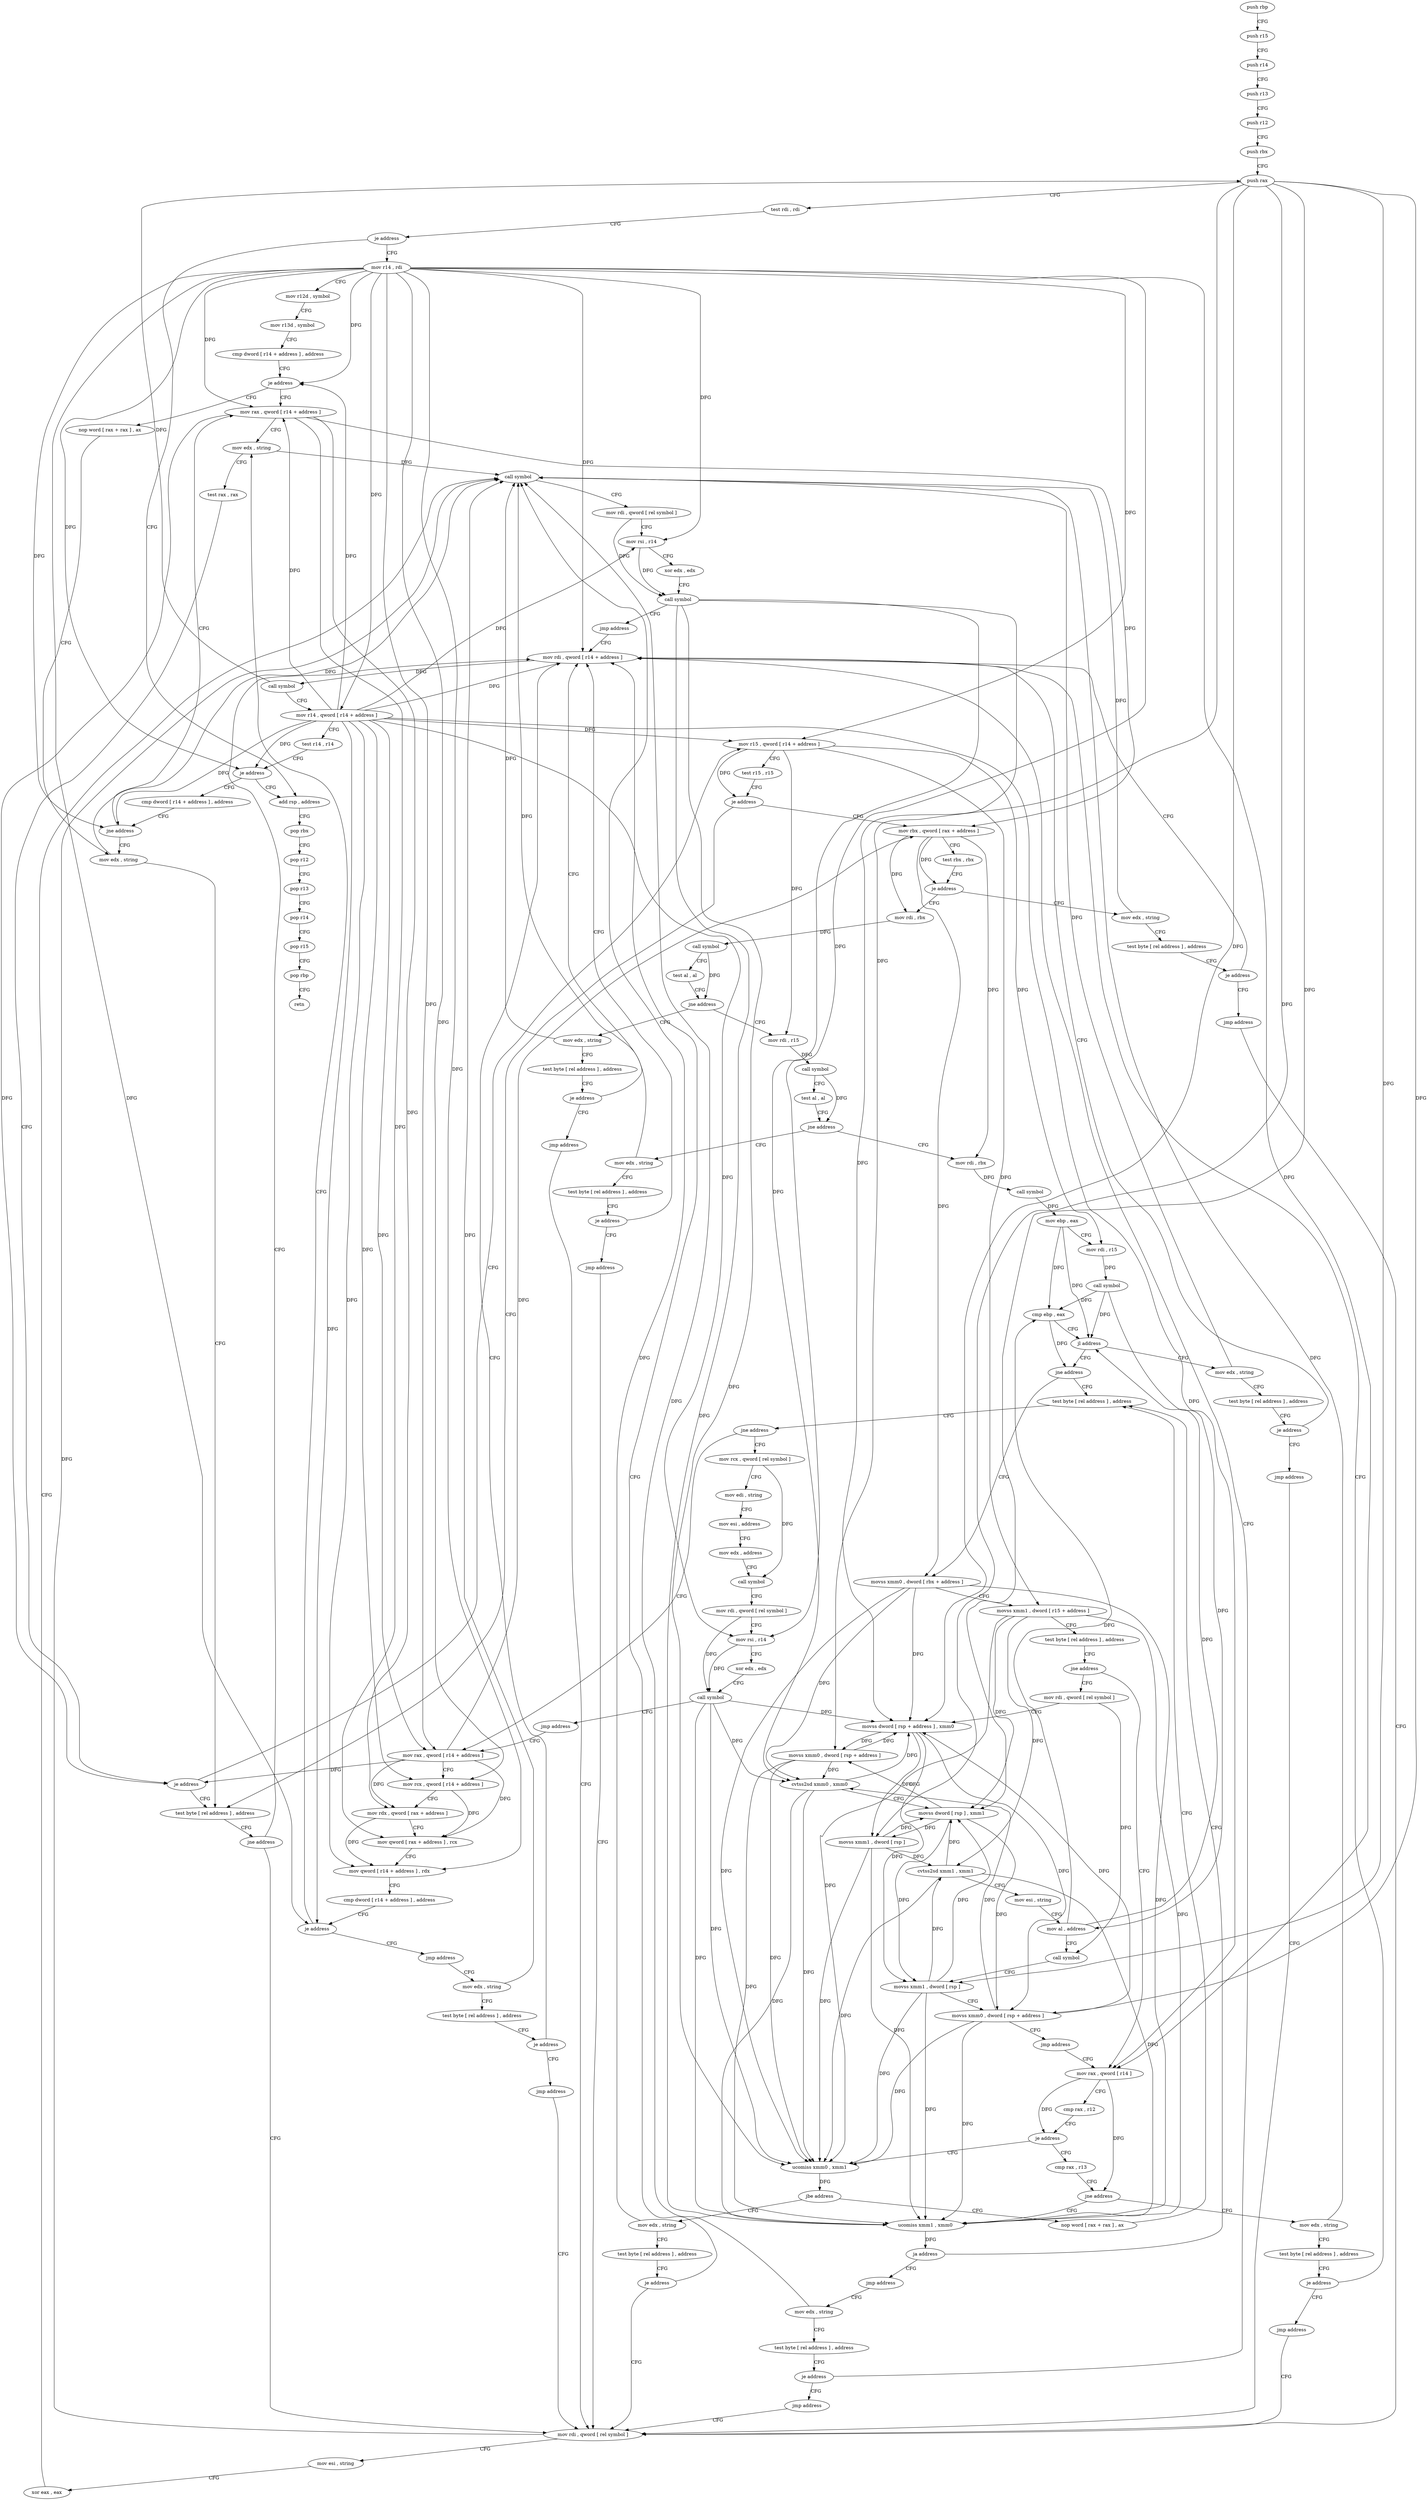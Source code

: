 digraph "func" {
"4224928" [label = "push rbp" ]
"4224929" [label = "push r15" ]
"4224931" [label = "push r14" ]
"4224933" [label = "push r13" ]
"4224935" [label = "push r12" ]
"4224937" [label = "push rbx" ]
"4224938" [label = "push rax" ]
"4224939" [label = "test rdi , rdi" ]
"4224942" [label = "je address" ]
"4225573" [label = "add rsp , address" ]
"4224948" [label = "mov r14 , rdi" ]
"4225577" [label = "pop rbx" ]
"4225578" [label = "pop r12" ]
"4225580" [label = "pop r13" ]
"4225582" [label = "pop r14" ]
"4225584" [label = "pop r15" ]
"4225586" [label = "pop rbp" ]
"4225587" [label = "retn" ]
"4224951" [label = "mov r12d , symbol" ]
"4224957" [label = "mov r13d , symbol" ]
"4224963" [label = "cmp dword [ r14 + address ] , address" ]
"4224968" [label = "je address" ]
"4225029" [label = "mov rax , qword [ r14 + address ]" ]
"4224970" [label = "nop word [ rax + rax ] , ax" ]
"4225036" [label = "mov edx , string" ]
"4224976" [label = "mov edx , string" ]
"4224981" [label = "test byte [ rel address ] , address" ]
"4224988" [label = "jne address" ]
"4225532" [label = "mov rdi , qword [ rel symbol ]" ]
"4224994" [label = "mov rdi , qword [ r14 + address ]" ]
"4225046" [label = "mov r15 , qword [ r14 + address ]" ]
"4225053" [label = "test r15 , r15" ]
"4225056" [label = "je address" ]
"4225058" [label = "mov rbx , qword [ rax + address ]" ]
"4225539" [label = "mov esi , string" ]
"4225544" [label = "xor eax , eax" ]
"4225546" [label = "call symbol" ]
"4225551" [label = "mov rdi , qword [ rel symbol ]" ]
"4225558" [label = "mov rsi , r14" ]
"4225561" [label = "xor edx , edx" ]
"4225563" [label = "call symbol" ]
"4225568" [label = "jmp address" ]
"4225001" [label = "call symbol" ]
"4225006" [label = "mov r14 , qword [ r14 + address ]" ]
"4225013" [label = "test r14 , r14" ]
"4225016" [label = "je address" ]
"4225022" [label = "cmp dword [ r14 + address ] , address" ]
"4225065" [label = "test rbx , rbx" ]
"4225068" [label = "je address" ]
"4225371" [label = "mov edx , string" ]
"4225074" [label = "mov rdi , rbx" ]
"4225027" [label = "jne address" ]
"4225376" [label = "test byte [ rel address ] , address" ]
"4225383" [label = "je address" ]
"4225389" [label = "jmp address" ]
"4225077" [label = "call symbol" ]
"4225082" [label = "test al , al" ]
"4225084" [label = "jne address" ]
"4225394" [label = "mov edx , string" ]
"4225090" [label = "mov rdi , r15" ]
"4225399" [label = "test byte [ rel address ] , address" ]
"4225406" [label = "je address" ]
"4225412" [label = "jmp address" ]
"4225093" [label = "call symbol" ]
"4225098" [label = "test al , al" ]
"4225100" [label = "jne address" ]
"4225414" [label = "mov edx , string" ]
"4225106" [label = "mov rdi , rbx" ]
"4225419" [label = "test byte [ rel address ] , address" ]
"4225426" [label = "je address" ]
"4225432" [label = "jmp address" ]
"4225109" [label = "call symbol" ]
"4225114" [label = "mov ebp , eax" ]
"4225116" [label = "mov rdi , r15" ]
"4225119" [label = "call symbol" ]
"4225124" [label = "cmp ebp , eax" ]
"4225126" [label = "jl address" ]
"4225434" [label = "mov edx , string" ]
"4225132" [label = "jne address" ]
"4225439" [label = "test byte [ rel address ] , address" ]
"4225446" [label = "je address" ]
"4225452" [label = "jmp address" ]
"4225200" [label = "test byte [ rel address ] , address" ]
"4225134" [label = "movss xmm0 , dword [ rbx + address ]" ]
"4225207" [label = "jne address" ]
"4225260" [label = "mov rcx , qword [ rel symbol ]" ]
"4225209" [label = "mov rax , qword [ r14 + address ]" ]
"4225139" [label = "movss xmm1 , dword [ r15 + address ]" ]
"4225145" [label = "test byte [ rel address ] , address" ]
"4225152" [label = "jne address" ]
"4225306" [label = "mov rdi , qword [ rel symbol ]" ]
"4225158" [label = "mov rax , qword [ r14 ]" ]
"4225267" [label = "mov edi , string" ]
"4225272" [label = "mov esi , address" ]
"4225277" [label = "mov edx , address" ]
"4225282" [label = "call symbol" ]
"4225287" [label = "mov rdi , qword [ rel symbol ]" ]
"4225294" [label = "mov rsi , r14" ]
"4225297" [label = "xor edx , edx" ]
"4225299" [label = "call symbol" ]
"4225304" [label = "jmp address" ]
"4225216" [label = "mov rcx , qword [ r14 + address ]" ]
"4225223" [label = "mov rdx , qword [ rax + address ]" ]
"4225230" [label = "mov qword [ rax + address ] , rcx" ]
"4225237" [label = "mov qword [ r14 + address ] , rdx" ]
"4225244" [label = "cmp dword [ r14 + address ] , address" ]
"4225249" [label = "je address" ]
"4225255" [label = "jmp address" ]
"4225313" [label = "movss dword [ rsp + address ] , xmm0" ]
"4225319" [label = "movss xmm0 , dword [ rsp + address ]" ]
"4225325" [label = "cvtss2sd xmm0 , xmm0" ]
"4225329" [label = "movss dword [ rsp ] , xmm1" ]
"4225334" [label = "movss xmm1 , dword [ rsp ]" ]
"4225339" [label = "cvtss2sd xmm1 , xmm1" ]
"4225343" [label = "mov esi , string" ]
"4225348" [label = "mov al , address" ]
"4225350" [label = "call symbol" ]
"4225355" [label = "movss xmm1 , dword [ rsp ]" ]
"4225360" [label = "movss xmm0 , dword [ rsp + address ]" ]
"4225366" [label = "jmp address" ]
"4225161" [label = "cmp rax , r12" ]
"4225164" [label = "je address" ]
"4225185" [label = "ucomiss xmm0 , xmm1" ]
"4225166" [label = "cmp rax , r13" ]
"4225041" [label = "test rax , rax" ]
"4225044" [label = "je address" ]
"4225454" [label = "mov edx , string" ]
"4225188" [label = "jbe address" ]
"4225514" [label = "mov edx , string" ]
"4225194" [label = "nop word [ rax + rax ] , ax" ]
"4225169" [label = "jne address" ]
"4225474" [label = "mov edx , string" ]
"4225175" [label = "ucomiss xmm1 , xmm0" ]
"4225459" [label = "test byte [ rel address ] , address" ]
"4225466" [label = "je address" ]
"4225472" [label = "jmp address" ]
"4225519" [label = "test byte [ rel address ] , address" ]
"4225526" [label = "je address" ]
"4225479" [label = "test byte [ rel address ] , address" ]
"4225486" [label = "je address" ]
"4225492" [label = "jmp address" ]
"4225178" [label = "ja address" ]
"4225180" [label = "jmp address" ]
"4225494" [label = "mov edx , string" ]
"4225499" [label = "test byte [ rel address ] , address" ]
"4225506" [label = "je address" ]
"4225512" [label = "jmp address" ]
"4224928" -> "4224929" [ label = "CFG" ]
"4224929" -> "4224931" [ label = "CFG" ]
"4224931" -> "4224933" [ label = "CFG" ]
"4224933" -> "4224935" [ label = "CFG" ]
"4224935" -> "4224937" [ label = "CFG" ]
"4224937" -> "4224938" [ label = "CFG" ]
"4224938" -> "4224939" [ label = "CFG" ]
"4224938" -> "4225313" [ label = "DFG" ]
"4224938" -> "4225319" [ label = "DFG" ]
"4224938" -> "4225329" [ label = "DFG" ]
"4224938" -> "4225334" [ label = "DFG" ]
"4224938" -> "4225355" [ label = "DFG" ]
"4224938" -> "4225360" [ label = "DFG" ]
"4224939" -> "4224942" [ label = "CFG" ]
"4224942" -> "4225573" [ label = "CFG" ]
"4224942" -> "4224948" [ label = "CFG" ]
"4225573" -> "4225577" [ label = "CFG" ]
"4224948" -> "4224951" [ label = "CFG" ]
"4224948" -> "4224968" [ label = "DFG" ]
"4224948" -> "4225029" [ label = "DFG" ]
"4224948" -> "4225046" [ label = "DFG" ]
"4224948" -> "4225558" [ label = "DFG" ]
"4224948" -> "4224994" [ label = "DFG" ]
"4224948" -> "4225006" [ label = "DFG" ]
"4224948" -> "4225016" [ label = "DFG" ]
"4224948" -> "4225027" [ label = "DFG" ]
"4224948" -> "4225294" [ label = "DFG" ]
"4224948" -> "4225209" [ label = "DFG" ]
"4224948" -> "4225216" [ label = "DFG" ]
"4224948" -> "4225237" [ label = "DFG" ]
"4224948" -> "4225249" [ label = "DFG" ]
"4224948" -> "4225158" [ label = "DFG" ]
"4225577" -> "4225578" [ label = "CFG" ]
"4225578" -> "4225580" [ label = "CFG" ]
"4225580" -> "4225582" [ label = "CFG" ]
"4225582" -> "4225584" [ label = "CFG" ]
"4225584" -> "4225586" [ label = "CFG" ]
"4225586" -> "4225587" [ label = "CFG" ]
"4224951" -> "4224957" [ label = "CFG" ]
"4224957" -> "4224963" [ label = "CFG" ]
"4224963" -> "4224968" [ label = "CFG" ]
"4224968" -> "4225029" [ label = "CFG" ]
"4224968" -> "4224970" [ label = "CFG" ]
"4225029" -> "4225036" [ label = "CFG" ]
"4225029" -> "4225044" [ label = "DFG" ]
"4225029" -> "4225058" [ label = "DFG" ]
"4225029" -> "4225223" [ label = "DFG" ]
"4225029" -> "4225230" [ label = "DFG" ]
"4224970" -> "4224976" [ label = "CFG" ]
"4225036" -> "4225041" [ label = "CFG" ]
"4225036" -> "4225546" [ label = "DFG" ]
"4224976" -> "4224981" [ label = "CFG" ]
"4224976" -> "4225546" [ label = "DFG" ]
"4224981" -> "4224988" [ label = "CFG" ]
"4224988" -> "4225532" [ label = "CFG" ]
"4224988" -> "4224994" [ label = "CFG" ]
"4225532" -> "4225539" [ label = "CFG" ]
"4225532" -> "4225546" [ label = "DFG" ]
"4224994" -> "4225001" [ label = "DFG" ]
"4225046" -> "4225053" [ label = "CFG" ]
"4225046" -> "4225056" [ label = "DFG" ]
"4225046" -> "4225090" [ label = "DFG" ]
"4225046" -> "4225116" [ label = "DFG" ]
"4225046" -> "4225139" [ label = "DFG" ]
"4225053" -> "4225056" [ label = "CFG" ]
"4225056" -> "4224981" [ label = "CFG" ]
"4225056" -> "4225058" [ label = "CFG" ]
"4225058" -> "4225065" [ label = "CFG" ]
"4225058" -> "4225068" [ label = "DFG" ]
"4225058" -> "4225074" [ label = "DFG" ]
"4225058" -> "4225106" [ label = "DFG" ]
"4225058" -> "4225134" [ label = "DFG" ]
"4225539" -> "4225544" [ label = "CFG" ]
"4225544" -> "4225546" [ label = "CFG" ]
"4225546" -> "4225551" [ label = "CFG" ]
"4225551" -> "4225558" [ label = "CFG" ]
"4225551" -> "4225563" [ label = "DFG" ]
"4225558" -> "4225561" [ label = "CFG" ]
"4225558" -> "4225563" [ label = "DFG" ]
"4225561" -> "4225563" [ label = "CFG" ]
"4225563" -> "4225568" [ label = "CFG" ]
"4225563" -> "4225313" [ label = "DFG" ]
"4225563" -> "4225325" [ label = "DFG" ]
"4225563" -> "4225185" [ label = "DFG" ]
"4225563" -> "4225175" [ label = "DFG" ]
"4225568" -> "4224994" [ label = "CFG" ]
"4225001" -> "4225006" [ label = "CFG" ]
"4225001" -> "4224938" [ label = "DFG" ]
"4225006" -> "4225013" [ label = "CFG" ]
"4225006" -> "4224968" [ label = "DFG" ]
"4225006" -> "4225029" [ label = "DFG" ]
"4225006" -> "4225046" [ label = "DFG" ]
"4225006" -> "4225558" [ label = "DFG" ]
"4225006" -> "4224994" [ label = "DFG" ]
"4225006" -> "4225016" [ label = "DFG" ]
"4225006" -> "4225027" [ label = "DFG" ]
"4225006" -> "4225294" [ label = "DFG" ]
"4225006" -> "4225209" [ label = "DFG" ]
"4225006" -> "4225216" [ label = "DFG" ]
"4225006" -> "4225237" [ label = "DFG" ]
"4225006" -> "4225249" [ label = "DFG" ]
"4225006" -> "4225158" [ label = "DFG" ]
"4225013" -> "4225016" [ label = "CFG" ]
"4225016" -> "4225573" [ label = "CFG" ]
"4225016" -> "4225022" [ label = "CFG" ]
"4225022" -> "4225027" [ label = "CFG" ]
"4225065" -> "4225068" [ label = "CFG" ]
"4225068" -> "4225371" [ label = "CFG" ]
"4225068" -> "4225074" [ label = "CFG" ]
"4225371" -> "4225376" [ label = "CFG" ]
"4225371" -> "4225546" [ label = "DFG" ]
"4225074" -> "4225077" [ label = "DFG" ]
"4225027" -> "4224976" [ label = "CFG" ]
"4225027" -> "4225029" [ label = "CFG" ]
"4225376" -> "4225383" [ label = "CFG" ]
"4225383" -> "4224994" [ label = "CFG" ]
"4225383" -> "4225389" [ label = "CFG" ]
"4225389" -> "4225532" [ label = "CFG" ]
"4225077" -> "4225082" [ label = "CFG" ]
"4225077" -> "4225084" [ label = "DFG" ]
"4225082" -> "4225084" [ label = "CFG" ]
"4225084" -> "4225394" [ label = "CFG" ]
"4225084" -> "4225090" [ label = "CFG" ]
"4225394" -> "4225399" [ label = "CFG" ]
"4225394" -> "4225546" [ label = "DFG" ]
"4225090" -> "4225093" [ label = "DFG" ]
"4225399" -> "4225406" [ label = "CFG" ]
"4225406" -> "4224994" [ label = "CFG" ]
"4225406" -> "4225412" [ label = "CFG" ]
"4225412" -> "4225532" [ label = "CFG" ]
"4225093" -> "4225098" [ label = "CFG" ]
"4225093" -> "4225100" [ label = "DFG" ]
"4225098" -> "4225100" [ label = "CFG" ]
"4225100" -> "4225414" [ label = "CFG" ]
"4225100" -> "4225106" [ label = "CFG" ]
"4225414" -> "4225419" [ label = "CFG" ]
"4225414" -> "4225546" [ label = "DFG" ]
"4225106" -> "4225109" [ label = "DFG" ]
"4225419" -> "4225426" [ label = "CFG" ]
"4225426" -> "4224994" [ label = "CFG" ]
"4225426" -> "4225432" [ label = "CFG" ]
"4225432" -> "4225532" [ label = "CFG" ]
"4225109" -> "4225114" [ label = "DFG" ]
"4225114" -> "4225116" [ label = "CFG" ]
"4225114" -> "4225124" [ label = "DFG" ]
"4225114" -> "4225126" [ label = "DFG" ]
"4225116" -> "4225119" [ label = "DFG" ]
"4225119" -> "4225124" [ label = "DFG" ]
"4225119" -> "4225126" [ label = "DFG" ]
"4225119" -> "4225348" [ label = "DFG" ]
"4225124" -> "4225126" [ label = "CFG" ]
"4225124" -> "4225132" [ label = "DFG" ]
"4225126" -> "4225434" [ label = "CFG" ]
"4225126" -> "4225132" [ label = "CFG" ]
"4225434" -> "4225439" [ label = "CFG" ]
"4225434" -> "4225546" [ label = "DFG" ]
"4225132" -> "4225200" [ label = "CFG" ]
"4225132" -> "4225134" [ label = "CFG" ]
"4225439" -> "4225446" [ label = "CFG" ]
"4225446" -> "4224994" [ label = "CFG" ]
"4225446" -> "4225452" [ label = "CFG" ]
"4225452" -> "4225532" [ label = "CFG" ]
"4225200" -> "4225207" [ label = "CFG" ]
"4225134" -> "4225139" [ label = "CFG" ]
"4225134" -> "4225313" [ label = "DFG" ]
"4225134" -> "4225325" [ label = "DFG" ]
"4225134" -> "4225185" [ label = "DFG" ]
"4225134" -> "4225175" [ label = "DFG" ]
"4225207" -> "4225260" [ label = "CFG" ]
"4225207" -> "4225209" [ label = "CFG" ]
"4225260" -> "4225267" [ label = "CFG" ]
"4225260" -> "4225282" [ label = "DFG" ]
"4225209" -> "4225216" [ label = "CFG" ]
"4225209" -> "4225044" [ label = "DFG" ]
"4225209" -> "4225058" [ label = "DFG" ]
"4225209" -> "4225223" [ label = "DFG" ]
"4225209" -> "4225230" [ label = "DFG" ]
"4225139" -> "4225145" [ label = "CFG" ]
"4225139" -> "4225329" [ label = "DFG" ]
"4225139" -> "4225339" [ label = "DFG" ]
"4225139" -> "4225185" [ label = "DFG" ]
"4225139" -> "4225175" [ label = "DFG" ]
"4225145" -> "4225152" [ label = "CFG" ]
"4225152" -> "4225306" [ label = "CFG" ]
"4225152" -> "4225158" [ label = "CFG" ]
"4225306" -> "4225313" [ label = "CFG" ]
"4225306" -> "4225350" [ label = "DFG" ]
"4225158" -> "4225161" [ label = "CFG" ]
"4225158" -> "4225164" [ label = "DFG" ]
"4225158" -> "4225169" [ label = "DFG" ]
"4225267" -> "4225272" [ label = "CFG" ]
"4225272" -> "4225277" [ label = "CFG" ]
"4225277" -> "4225282" [ label = "CFG" ]
"4225282" -> "4225287" [ label = "CFG" ]
"4225287" -> "4225294" [ label = "CFG" ]
"4225287" -> "4225299" [ label = "DFG" ]
"4225294" -> "4225297" [ label = "CFG" ]
"4225294" -> "4225299" [ label = "DFG" ]
"4225297" -> "4225299" [ label = "CFG" ]
"4225299" -> "4225304" [ label = "CFG" ]
"4225299" -> "4225313" [ label = "DFG" ]
"4225299" -> "4225325" [ label = "DFG" ]
"4225299" -> "4225185" [ label = "DFG" ]
"4225299" -> "4225175" [ label = "DFG" ]
"4225304" -> "4225209" [ label = "CFG" ]
"4225216" -> "4225223" [ label = "CFG" ]
"4225216" -> "4225230" [ label = "DFG" ]
"4225223" -> "4225230" [ label = "CFG" ]
"4225223" -> "4225237" [ label = "DFG" ]
"4225230" -> "4225237" [ label = "CFG" ]
"4225237" -> "4225244" [ label = "CFG" ]
"4225244" -> "4225249" [ label = "CFG" ]
"4225249" -> "4225036" [ label = "CFG" ]
"4225249" -> "4225255" [ label = "CFG" ]
"4225255" -> "4225454" [ label = "CFG" ]
"4225313" -> "4225319" [ label = "DFG" ]
"4225313" -> "4225334" [ label = "DFG" ]
"4225313" -> "4225355" [ label = "DFG" ]
"4225313" -> "4225360" [ label = "DFG" ]
"4225319" -> "4225325" [ label = "DFG" ]
"4225319" -> "4225313" [ label = "DFG" ]
"4225319" -> "4225185" [ label = "DFG" ]
"4225319" -> "4225175" [ label = "DFG" ]
"4225325" -> "4225329" [ label = "CFG" ]
"4225325" -> "4225313" [ label = "DFG" ]
"4225325" -> "4225185" [ label = "DFG" ]
"4225325" -> "4225175" [ label = "DFG" ]
"4225329" -> "4225334" [ label = "DFG" ]
"4225329" -> "4225319" [ label = "DFG" ]
"4225329" -> "4225355" [ label = "DFG" ]
"4225329" -> "4225360" [ label = "DFG" ]
"4225334" -> "4225339" [ label = "DFG" ]
"4225334" -> "4225329" [ label = "DFG" ]
"4225334" -> "4225185" [ label = "DFG" ]
"4225334" -> "4225175" [ label = "DFG" ]
"4225339" -> "4225343" [ label = "CFG" ]
"4225339" -> "4225329" [ label = "DFG" ]
"4225339" -> "4225185" [ label = "DFG" ]
"4225339" -> "4225175" [ label = "DFG" ]
"4225343" -> "4225348" [ label = "CFG" ]
"4225348" -> "4225350" [ label = "CFG" ]
"4225348" -> "4225124" [ label = "DFG" ]
"4225348" -> "4225126" [ label = "DFG" ]
"4225350" -> "4225355" [ label = "CFG" ]
"4225355" -> "4225360" [ label = "CFG" ]
"4225355" -> "4225329" [ label = "DFG" ]
"4225355" -> "4225339" [ label = "DFG" ]
"4225355" -> "4225185" [ label = "DFG" ]
"4225355" -> "4225175" [ label = "DFG" ]
"4225360" -> "4225366" [ label = "CFG" ]
"4225360" -> "4225313" [ label = "DFG" ]
"4225360" -> "4225325" [ label = "DFG" ]
"4225360" -> "4225185" [ label = "DFG" ]
"4225360" -> "4225175" [ label = "DFG" ]
"4225366" -> "4225158" [ label = "CFG" ]
"4225161" -> "4225164" [ label = "CFG" ]
"4225164" -> "4225185" [ label = "CFG" ]
"4225164" -> "4225166" [ label = "CFG" ]
"4225185" -> "4225188" [ label = "DFG" ]
"4225166" -> "4225169" [ label = "CFG" ]
"4225041" -> "4225044" [ label = "CFG" ]
"4225044" -> "4224981" [ label = "CFG" ]
"4225044" -> "4225046" [ label = "CFG" ]
"4225454" -> "4225459" [ label = "CFG" ]
"4225454" -> "4225546" [ label = "DFG" ]
"4225188" -> "4225514" [ label = "CFG" ]
"4225188" -> "4225194" [ label = "CFG" ]
"4225514" -> "4225519" [ label = "CFG" ]
"4225514" -> "4225546" [ label = "DFG" ]
"4225194" -> "4225200" [ label = "CFG" ]
"4225169" -> "4225474" [ label = "CFG" ]
"4225169" -> "4225175" [ label = "CFG" ]
"4225474" -> "4225479" [ label = "CFG" ]
"4225474" -> "4225546" [ label = "DFG" ]
"4225175" -> "4225178" [ label = "DFG" ]
"4225459" -> "4225466" [ label = "CFG" ]
"4225466" -> "4224994" [ label = "CFG" ]
"4225466" -> "4225472" [ label = "CFG" ]
"4225472" -> "4225532" [ label = "CFG" ]
"4225519" -> "4225526" [ label = "CFG" ]
"4225526" -> "4224994" [ label = "CFG" ]
"4225526" -> "4225532" [ label = "CFG" ]
"4225479" -> "4225486" [ label = "CFG" ]
"4225486" -> "4224994" [ label = "CFG" ]
"4225486" -> "4225492" [ label = "CFG" ]
"4225492" -> "4225532" [ label = "CFG" ]
"4225178" -> "4225200" [ label = "CFG" ]
"4225178" -> "4225180" [ label = "CFG" ]
"4225180" -> "4225494" [ label = "CFG" ]
"4225494" -> "4225499" [ label = "CFG" ]
"4225494" -> "4225546" [ label = "DFG" ]
"4225499" -> "4225506" [ label = "CFG" ]
"4225506" -> "4224994" [ label = "CFG" ]
"4225506" -> "4225512" [ label = "CFG" ]
"4225512" -> "4225532" [ label = "CFG" ]
}
